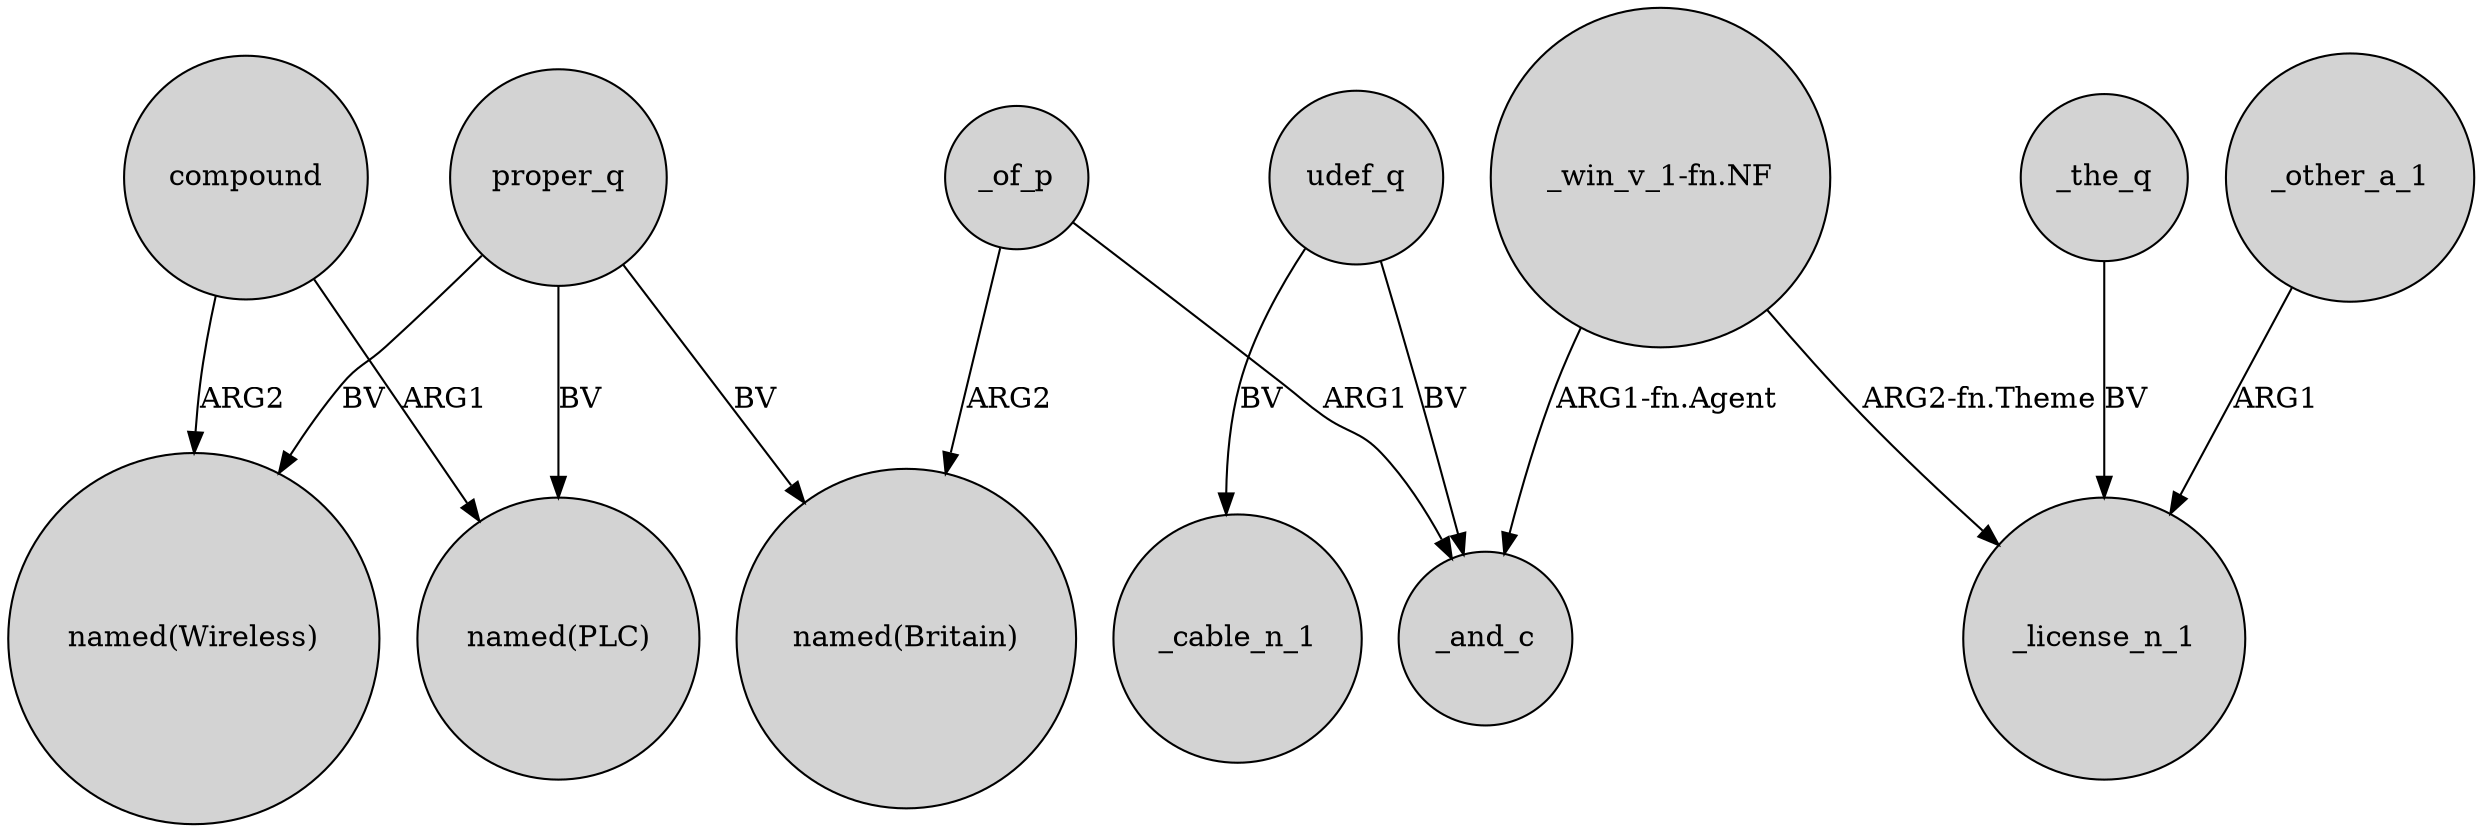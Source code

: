 digraph {
	node [shape=circle style=filled]
	compound -> "named(PLC)" [label=ARG1]
	_the_q -> _license_n_1 [label=BV]
	"_win_v_1-fn.NF" -> _license_n_1 [label="ARG2-fn.Theme"]
	compound -> "named(Wireless)" [label=ARG2]
	proper_q -> "named(Wireless)" [label=BV]
	proper_q -> "named(Britain)" [label=BV]
	udef_q -> _and_c [label=BV]
	proper_q -> "named(PLC)" [label=BV]
	"_win_v_1-fn.NF" -> _and_c [label="ARG1-fn.Agent"]
	_other_a_1 -> _license_n_1 [label=ARG1]
	_of_p -> _and_c [label=ARG1]
	_of_p -> "named(Britain)" [label=ARG2]
	udef_q -> _cable_n_1 [label=BV]
}
